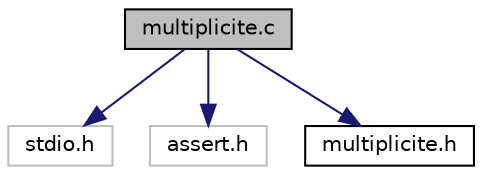 digraph "multiplicite.c"
{
 // LATEX_PDF_SIZE
  edge [fontname="Helvetica",fontsize="10",labelfontname="Helvetica",labelfontsize="10"];
  node [fontname="Helvetica",fontsize="10",shape=record];
  Node1 [label="multiplicite.c",height=0.2,width=0.4,color="black", fillcolor="grey75", style="filled", fontcolor="black",tooltip="Source file allowing to integrate the sorting functions of the array."];
  Node1 -> Node2 [color="midnightblue",fontsize="10",style="solid",fontname="Helvetica"];
  Node2 [label="stdio.h",height=0.2,width=0.4,color="grey75", fillcolor="white", style="filled",tooltip=" "];
  Node1 -> Node3 [color="midnightblue",fontsize="10",style="solid",fontname="Helvetica"];
  Node3 [label="assert.h",height=0.2,width=0.4,color="grey75", fillcolor="white", style="filled",tooltip=" "];
  Node1 -> Node4 [color="midnightblue",fontsize="10",style="solid",fontname="Helvetica"];
  Node4 [label="multiplicite.h",height=0.2,width=0.4,color="black", fillcolor="white", style="filled",URL="$d7/d52/multiplicite_8h.html",tooltip="Header file allowing to integrate the function prototypes of the multiplicite.h."];
}
